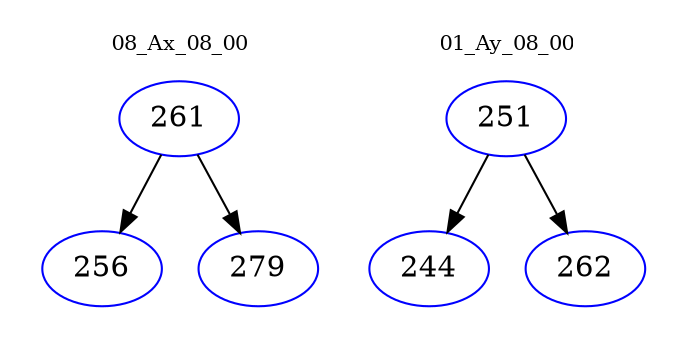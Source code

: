digraph{
subgraph cluster_0 {
color = white
label = "08_Ax_08_00";
fontsize=10;
T0_261 [label="261", color="blue"]
T0_261 -> T0_256 [color="black"]
T0_256 [label="256", color="blue"]
T0_261 -> T0_279 [color="black"]
T0_279 [label="279", color="blue"]
}
subgraph cluster_1 {
color = white
label = "01_Ay_08_00";
fontsize=10;
T1_251 [label="251", color="blue"]
T1_251 -> T1_244 [color="black"]
T1_244 [label="244", color="blue"]
T1_251 -> T1_262 [color="black"]
T1_262 [label="262", color="blue"]
}
}
